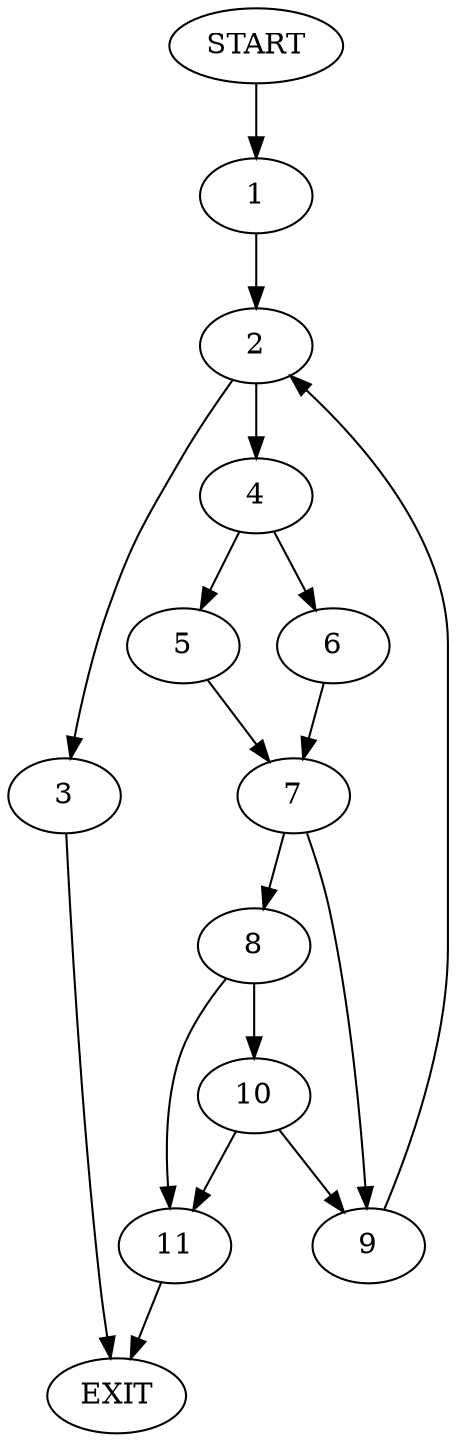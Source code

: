 digraph {
0 [label="START"]
12 [label="EXIT"]
0 -> 1
1 -> 2
2 -> 3
2 -> 4
4 -> 5
4 -> 6
3 -> 12
5 -> 7
6 -> 7
7 -> 8
7 -> 9
9 -> 2
8 -> 10
8 -> 11
11 -> 12
10 -> 9
10 -> 11
}
